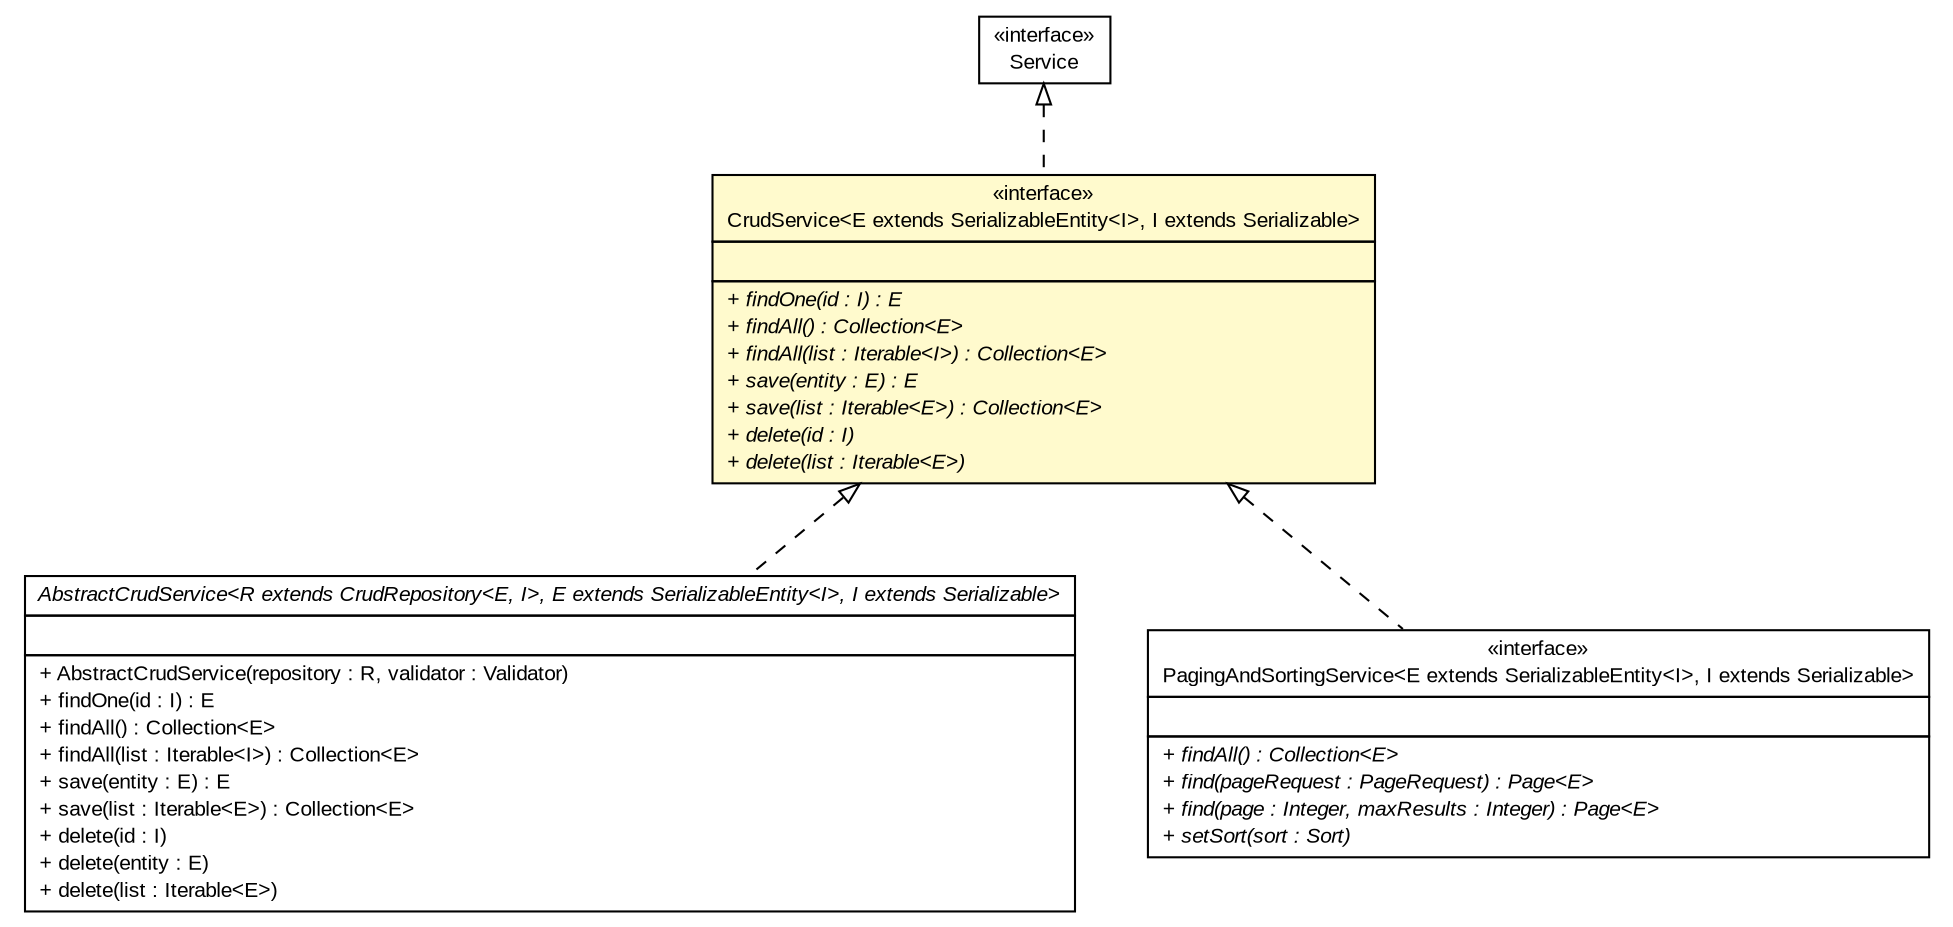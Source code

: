 #!/usr/local/bin/dot
#
# Class diagram 
# Generated by UMLGraph version R5_6 (http://www.umlgraph.org/)
#

digraph G {
	edge [fontname="arial",fontsize=10,labelfontname="arial",labelfontsize=10];
	node [fontname="arial",fontsize=10,shape=plaintext];
	nodesep=0.25;
	ranksep=0.5;
	// br.gov.to.sefaz.common.service.AbstractCrudService<R extends org.springframework.data.repository.CrudRepository<E, I>, E extends br.gov.to.sefaz.common.model.SerializableEntity<I>, I extends java.io.Serializable>
	c52 [label=<<table title="br.gov.to.sefaz.common.service.AbstractCrudService" border="0" cellborder="1" cellspacing="0" cellpadding="2" port="p" href="../AbstractCrudService.html">
		<tr><td><table border="0" cellspacing="0" cellpadding="1">
<tr><td align="center" balign="center"><font face="arial italic"> AbstractCrudService&lt;R extends CrudRepository&lt;E, I&gt;, E extends SerializableEntity&lt;I&gt;, I extends Serializable&gt; </font></td></tr>
		</table></td></tr>
		<tr><td><table border="0" cellspacing="0" cellpadding="1">
<tr><td align="left" balign="left">  </td></tr>
		</table></td></tr>
		<tr><td><table border="0" cellspacing="0" cellpadding="1">
<tr><td align="left" balign="left"> + AbstractCrudService(repository : R, validator : Validator) </td></tr>
<tr><td align="left" balign="left"> + findOne(id : I) : E </td></tr>
<tr><td align="left" balign="left"> + findAll() : Collection&lt;E&gt; </td></tr>
<tr><td align="left" balign="left"> + findAll(list : Iterable&lt;I&gt;) : Collection&lt;E&gt; </td></tr>
<tr><td align="left" balign="left"> + save(entity : E) : E </td></tr>
<tr><td align="left" balign="left"> + save(list : Iterable&lt;E&gt;) : Collection&lt;E&gt; </td></tr>
<tr><td align="left" balign="left"> + delete(id : I) </td></tr>
<tr><td align="left" balign="left"> + delete(entity : E) </td></tr>
<tr><td align="left" balign="left"> + delete(list : Iterable&lt;E&gt;) </td></tr>
		</table></td></tr>
		</table>>, URL="../AbstractCrudService.html", fontname="arial", fontcolor="black", fontsize=10.0];
	// br.gov.to.sefaz.common.service.iface.Service
	c53 [label=<<table title="br.gov.to.sefaz.common.service.iface.Service" border="0" cellborder="1" cellspacing="0" cellpadding="2" port="p" href="./Service.html">
		<tr><td><table border="0" cellspacing="0" cellpadding="1">
<tr><td align="center" balign="center"> &#171;interface&#187; </td></tr>
<tr><td align="center" balign="center"> Service </td></tr>
		</table></td></tr>
		</table>>, URL="./Service.html", fontname="arial", fontcolor="black", fontsize=10.0];
	// br.gov.to.sefaz.common.service.iface.PagingAndSortingService<E extends br.gov.to.sefaz.common.model.SerializableEntity<I>, I extends java.io.Serializable>
	c54 [label=<<table title="br.gov.to.sefaz.common.service.iface.PagingAndSortingService" border="0" cellborder="1" cellspacing="0" cellpadding="2" port="p" href="./PagingAndSortingService.html">
		<tr><td><table border="0" cellspacing="0" cellpadding="1">
<tr><td align="center" balign="center"> &#171;interface&#187; </td></tr>
<tr><td align="center" balign="center"> PagingAndSortingService&lt;E extends SerializableEntity&lt;I&gt;, I extends Serializable&gt; </td></tr>
		</table></td></tr>
		<tr><td><table border="0" cellspacing="0" cellpadding="1">
<tr><td align="left" balign="left">  </td></tr>
		</table></td></tr>
		<tr><td><table border="0" cellspacing="0" cellpadding="1">
<tr><td align="left" balign="left"><font face="arial italic" point-size="10.0"> + findAll() : Collection&lt;E&gt; </font></td></tr>
<tr><td align="left" balign="left"><font face="arial italic" point-size="10.0"> + find(pageRequest : PageRequest) : Page&lt;E&gt; </font></td></tr>
<tr><td align="left" balign="left"><font face="arial italic" point-size="10.0"> + find(page : Integer, maxResults : Integer) : Page&lt;E&gt; </font></td></tr>
<tr><td align="left" balign="left"><font face="arial italic" point-size="10.0"> + setSort(sort : Sort) </font></td></tr>
		</table></td></tr>
		</table>>, URL="./PagingAndSortingService.html", fontname="arial", fontcolor="black", fontsize=10.0];
	// br.gov.to.sefaz.common.service.iface.CrudService<E extends br.gov.to.sefaz.common.model.SerializableEntity<I>, I extends java.io.Serializable>
	c55 [label=<<table title="br.gov.to.sefaz.common.service.iface.CrudService" border="0" cellborder="1" cellspacing="0" cellpadding="2" port="p" bgcolor="lemonChiffon" href="./CrudService.html">
		<tr><td><table border="0" cellspacing="0" cellpadding="1">
<tr><td align="center" balign="center"> &#171;interface&#187; </td></tr>
<tr><td align="center" balign="center"> CrudService&lt;E extends SerializableEntity&lt;I&gt;, I extends Serializable&gt; </td></tr>
		</table></td></tr>
		<tr><td><table border="0" cellspacing="0" cellpadding="1">
<tr><td align="left" balign="left">  </td></tr>
		</table></td></tr>
		<tr><td><table border="0" cellspacing="0" cellpadding="1">
<tr><td align="left" balign="left"><font face="arial italic" point-size="10.0"> + findOne(id : I) : E </font></td></tr>
<tr><td align="left" balign="left"><font face="arial italic" point-size="10.0"> + findAll() : Collection&lt;E&gt; </font></td></tr>
<tr><td align="left" balign="left"><font face="arial italic" point-size="10.0"> + findAll(list : Iterable&lt;I&gt;) : Collection&lt;E&gt; </font></td></tr>
<tr><td align="left" balign="left"><font face="arial italic" point-size="10.0"> + save(entity : E) : E </font></td></tr>
<tr><td align="left" balign="left"><font face="arial italic" point-size="10.0"> + save(list : Iterable&lt;E&gt;) : Collection&lt;E&gt; </font></td></tr>
<tr><td align="left" balign="left"><font face="arial italic" point-size="10.0"> + delete(id : I) </font></td></tr>
<tr><td align="left" balign="left"><font face="arial italic" point-size="10.0"> + delete(list : Iterable&lt;E&gt;) </font></td></tr>
		</table></td></tr>
		</table>>, URL="./CrudService.html", fontname="arial", fontcolor="black", fontsize=10.0];
	//br.gov.to.sefaz.common.service.AbstractCrudService<R extends org.springframework.data.repository.CrudRepository<E, I>, E extends br.gov.to.sefaz.common.model.SerializableEntity<I>, I extends java.io.Serializable> implements br.gov.to.sefaz.common.service.iface.CrudService<E extends br.gov.to.sefaz.common.model.SerializableEntity<I>, I extends java.io.Serializable>
	c55:p -> c52:p [dir=back,arrowtail=empty,style=dashed];
	//br.gov.to.sefaz.common.service.iface.PagingAndSortingService<E extends br.gov.to.sefaz.common.model.SerializableEntity<I>, I extends java.io.Serializable> implements br.gov.to.sefaz.common.service.iface.CrudService<E extends br.gov.to.sefaz.common.model.SerializableEntity<I>, I extends java.io.Serializable>
	c55:p -> c54:p [dir=back,arrowtail=empty,style=dashed];
	//br.gov.to.sefaz.common.service.iface.CrudService<E extends br.gov.to.sefaz.common.model.SerializableEntity<I>, I extends java.io.Serializable> implements br.gov.to.sefaz.common.service.iface.Service
	c53:p -> c55:p [dir=back,arrowtail=empty,style=dashed];
}

